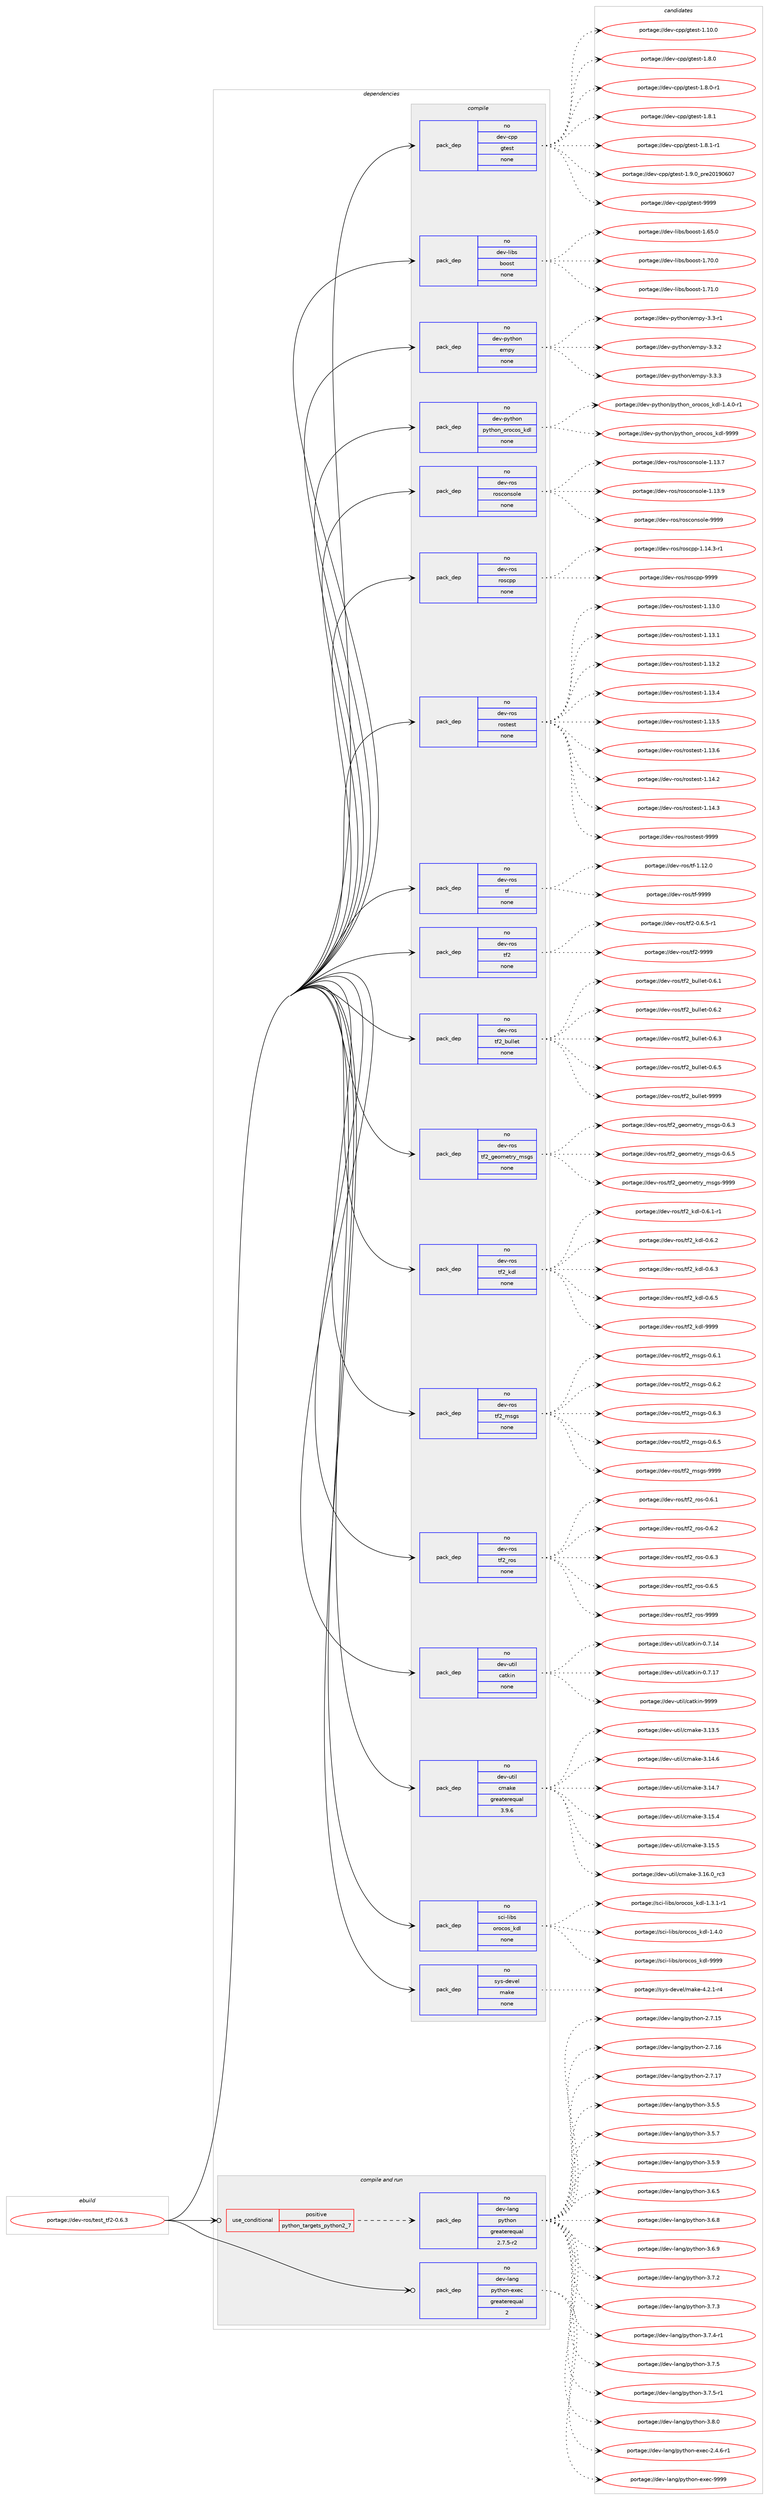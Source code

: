 digraph prolog {

# *************
# Graph options
# *************

newrank=true;
concentrate=true;
compound=true;
graph [rankdir=LR,fontname=Helvetica,fontsize=10,ranksep=1.5];#, ranksep=2.5, nodesep=0.2];
edge  [arrowhead=vee];
node  [fontname=Helvetica,fontsize=10];

# **********
# The ebuild
# **********

subgraph cluster_leftcol {
color=gray;
rank=same;
label=<<i>ebuild</i>>;
id [label="portage://dev-ros/test_tf2-0.6.3", color=red, width=4, href="../dev-ros/test_tf2-0.6.3.svg"];
}

# ****************
# The dependencies
# ****************

subgraph cluster_midcol {
color=gray;
label=<<i>dependencies</i>>;
subgraph cluster_compile {
fillcolor="#eeeeee";
style=filled;
label=<<i>compile</i>>;
subgraph pack156752 {
dependency205661 [label=<<TABLE BORDER="0" CELLBORDER="1" CELLSPACING="0" CELLPADDING="4" WIDTH="220"><TR><TD ROWSPAN="6" CELLPADDING="30">pack_dep</TD></TR><TR><TD WIDTH="110">no</TD></TR><TR><TD>dev-cpp</TD></TR><TR><TD>gtest</TD></TR><TR><TD>none</TD></TR><TR><TD></TD></TR></TABLE>>, shape=none, color=blue];
}
id:e -> dependency205661:w [weight=20,style="solid",arrowhead="vee"];
subgraph pack156753 {
dependency205662 [label=<<TABLE BORDER="0" CELLBORDER="1" CELLSPACING="0" CELLPADDING="4" WIDTH="220"><TR><TD ROWSPAN="6" CELLPADDING="30">pack_dep</TD></TR><TR><TD WIDTH="110">no</TD></TR><TR><TD>dev-libs</TD></TR><TR><TD>boost</TD></TR><TR><TD>none</TD></TR><TR><TD></TD></TR></TABLE>>, shape=none, color=blue];
}
id:e -> dependency205662:w [weight=20,style="solid",arrowhead="vee"];
subgraph pack156754 {
dependency205663 [label=<<TABLE BORDER="0" CELLBORDER="1" CELLSPACING="0" CELLPADDING="4" WIDTH="220"><TR><TD ROWSPAN="6" CELLPADDING="30">pack_dep</TD></TR><TR><TD WIDTH="110">no</TD></TR><TR><TD>dev-python</TD></TR><TR><TD>empy</TD></TR><TR><TD>none</TD></TR><TR><TD></TD></TR></TABLE>>, shape=none, color=blue];
}
id:e -> dependency205663:w [weight=20,style="solid",arrowhead="vee"];
subgraph pack156755 {
dependency205664 [label=<<TABLE BORDER="0" CELLBORDER="1" CELLSPACING="0" CELLPADDING="4" WIDTH="220"><TR><TD ROWSPAN="6" CELLPADDING="30">pack_dep</TD></TR><TR><TD WIDTH="110">no</TD></TR><TR><TD>dev-python</TD></TR><TR><TD>python_orocos_kdl</TD></TR><TR><TD>none</TD></TR><TR><TD></TD></TR></TABLE>>, shape=none, color=blue];
}
id:e -> dependency205664:w [weight=20,style="solid",arrowhead="vee"];
subgraph pack156756 {
dependency205665 [label=<<TABLE BORDER="0" CELLBORDER="1" CELLSPACING="0" CELLPADDING="4" WIDTH="220"><TR><TD ROWSPAN="6" CELLPADDING="30">pack_dep</TD></TR><TR><TD WIDTH="110">no</TD></TR><TR><TD>dev-ros</TD></TR><TR><TD>rosconsole</TD></TR><TR><TD>none</TD></TR><TR><TD></TD></TR></TABLE>>, shape=none, color=blue];
}
id:e -> dependency205665:w [weight=20,style="solid",arrowhead="vee"];
subgraph pack156757 {
dependency205666 [label=<<TABLE BORDER="0" CELLBORDER="1" CELLSPACING="0" CELLPADDING="4" WIDTH="220"><TR><TD ROWSPAN="6" CELLPADDING="30">pack_dep</TD></TR><TR><TD WIDTH="110">no</TD></TR><TR><TD>dev-ros</TD></TR><TR><TD>roscpp</TD></TR><TR><TD>none</TD></TR><TR><TD></TD></TR></TABLE>>, shape=none, color=blue];
}
id:e -> dependency205666:w [weight=20,style="solid",arrowhead="vee"];
subgraph pack156758 {
dependency205667 [label=<<TABLE BORDER="0" CELLBORDER="1" CELLSPACING="0" CELLPADDING="4" WIDTH="220"><TR><TD ROWSPAN="6" CELLPADDING="30">pack_dep</TD></TR><TR><TD WIDTH="110">no</TD></TR><TR><TD>dev-ros</TD></TR><TR><TD>rostest</TD></TR><TR><TD>none</TD></TR><TR><TD></TD></TR></TABLE>>, shape=none, color=blue];
}
id:e -> dependency205667:w [weight=20,style="solid",arrowhead="vee"];
subgraph pack156759 {
dependency205668 [label=<<TABLE BORDER="0" CELLBORDER="1" CELLSPACING="0" CELLPADDING="4" WIDTH="220"><TR><TD ROWSPAN="6" CELLPADDING="30">pack_dep</TD></TR><TR><TD WIDTH="110">no</TD></TR><TR><TD>dev-ros</TD></TR><TR><TD>tf</TD></TR><TR><TD>none</TD></TR><TR><TD></TD></TR></TABLE>>, shape=none, color=blue];
}
id:e -> dependency205668:w [weight=20,style="solid",arrowhead="vee"];
subgraph pack156760 {
dependency205669 [label=<<TABLE BORDER="0" CELLBORDER="1" CELLSPACING="0" CELLPADDING="4" WIDTH="220"><TR><TD ROWSPAN="6" CELLPADDING="30">pack_dep</TD></TR><TR><TD WIDTH="110">no</TD></TR><TR><TD>dev-ros</TD></TR><TR><TD>tf2</TD></TR><TR><TD>none</TD></TR><TR><TD></TD></TR></TABLE>>, shape=none, color=blue];
}
id:e -> dependency205669:w [weight=20,style="solid",arrowhead="vee"];
subgraph pack156761 {
dependency205670 [label=<<TABLE BORDER="0" CELLBORDER="1" CELLSPACING="0" CELLPADDING="4" WIDTH="220"><TR><TD ROWSPAN="6" CELLPADDING="30">pack_dep</TD></TR><TR><TD WIDTH="110">no</TD></TR><TR><TD>dev-ros</TD></TR><TR><TD>tf2_bullet</TD></TR><TR><TD>none</TD></TR><TR><TD></TD></TR></TABLE>>, shape=none, color=blue];
}
id:e -> dependency205670:w [weight=20,style="solid",arrowhead="vee"];
subgraph pack156762 {
dependency205671 [label=<<TABLE BORDER="0" CELLBORDER="1" CELLSPACING="0" CELLPADDING="4" WIDTH="220"><TR><TD ROWSPAN="6" CELLPADDING="30">pack_dep</TD></TR><TR><TD WIDTH="110">no</TD></TR><TR><TD>dev-ros</TD></TR><TR><TD>tf2_geometry_msgs</TD></TR><TR><TD>none</TD></TR><TR><TD></TD></TR></TABLE>>, shape=none, color=blue];
}
id:e -> dependency205671:w [weight=20,style="solid",arrowhead="vee"];
subgraph pack156763 {
dependency205672 [label=<<TABLE BORDER="0" CELLBORDER="1" CELLSPACING="0" CELLPADDING="4" WIDTH="220"><TR><TD ROWSPAN="6" CELLPADDING="30">pack_dep</TD></TR><TR><TD WIDTH="110">no</TD></TR><TR><TD>dev-ros</TD></TR><TR><TD>tf2_kdl</TD></TR><TR><TD>none</TD></TR><TR><TD></TD></TR></TABLE>>, shape=none, color=blue];
}
id:e -> dependency205672:w [weight=20,style="solid",arrowhead="vee"];
subgraph pack156764 {
dependency205673 [label=<<TABLE BORDER="0" CELLBORDER="1" CELLSPACING="0" CELLPADDING="4" WIDTH="220"><TR><TD ROWSPAN="6" CELLPADDING="30">pack_dep</TD></TR><TR><TD WIDTH="110">no</TD></TR><TR><TD>dev-ros</TD></TR><TR><TD>tf2_msgs</TD></TR><TR><TD>none</TD></TR><TR><TD></TD></TR></TABLE>>, shape=none, color=blue];
}
id:e -> dependency205673:w [weight=20,style="solid",arrowhead="vee"];
subgraph pack156765 {
dependency205674 [label=<<TABLE BORDER="0" CELLBORDER="1" CELLSPACING="0" CELLPADDING="4" WIDTH="220"><TR><TD ROWSPAN="6" CELLPADDING="30">pack_dep</TD></TR><TR><TD WIDTH="110">no</TD></TR><TR><TD>dev-ros</TD></TR><TR><TD>tf2_ros</TD></TR><TR><TD>none</TD></TR><TR><TD></TD></TR></TABLE>>, shape=none, color=blue];
}
id:e -> dependency205674:w [weight=20,style="solid",arrowhead="vee"];
subgraph pack156766 {
dependency205675 [label=<<TABLE BORDER="0" CELLBORDER="1" CELLSPACING="0" CELLPADDING="4" WIDTH="220"><TR><TD ROWSPAN="6" CELLPADDING="30">pack_dep</TD></TR><TR><TD WIDTH="110">no</TD></TR><TR><TD>dev-util</TD></TR><TR><TD>catkin</TD></TR><TR><TD>none</TD></TR><TR><TD></TD></TR></TABLE>>, shape=none, color=blue];
}
id:e -> dependency205675:w [weight=20,style="solid",arrowhead="vee"];
subgraph pack156767 {
dependency205676 [label=<<TABLE BORDER="0" CELLBORDER="1" CELLSPACING="0" CELLPADDING="4" WIDTH="220"><TR><TD ROWSPAN="6" CELLPADDING="30">pack_dep</TD></TR><TR><TD WIDTH="110">no</TD></TR><TR><TD>dev-util</TD></TR><TR><TD>cmake</TD></TR><TR><TD>greaterequal</TD></TR><TR><TD>3.9.6</TD></TR></TABLE>>, shape=none, color=blue];
}
id:e -> dependency205676:w [weight=20,style="solid",arrowhead="vee"];
subgraph pack156768 {
dependency205677 [label=<<TABLE BORDER="0" CELLBORDER="1" CELLSPACING="0" CELLPADDING="4" WIDTH="220"><TR><TD ROWSPAN="6" CELLPADDING="30">pack_dep</TD></TR><TR><TD WIDTH="110">no</TD></TR><TR><TD>sci-libs</TD></TR><TR><TD>orocos_kdl</TD></TR><TR><TD>none</TD></TR><TR><TD></TD></TR></TABLE>>, shape=none, color=blue];
}
id:e -> dependency205677:w [weight=20,style="solid",arrowhead="vee"];
subgraph pack156769 {
dependency205678 [label=<<TABLE BORDER="0" CELLBORDER="1" CELLSPACING="0" CELLPADDING="4" WIDTH="220"><TR><TD ROWSPAN="6" CELLPADDING="30">pack_dep</TD></TR><TR><TD WIDTH="110">no</TD></TR><TR><TD>sys-devel</TD></TR><TR><TD>make</TD></TR><TR><TD>none</TD></TR><TR><TD></TD></TR></TABLE>>, shape=none, color=blue];
}
id:e -> dependency205678:w [weight=20,style="solid",arrowhead="vee"];
}
subgraph cluster_compileandrun {
fillcolor="#eeeeee";
style=filled;
label=<<i>compile and run</i>>;
subgraph cond45483 {
dependency205679 [label=<<TABLE BORDER="0" CELLBORDER="1" CELLSPACING="0" CELLPADDING="4"><TR><TD ROWSPAN="3" CELLPADDING="10">use_conditional</TD></TR><TR><TD>positive</TD></TR><TR><TD>python_targets_python2_7</TD></TR></TABLE>>, shape=none, color=red];
subgraph pack156770 {
dependency205680 [label=<<TABLE BORDER="0" CELLBORDER="1" CELLSPACING="0" CELLPADDING="4" WIDTH="220"><TR><TD ROWSPAN="6" CELLPADDING="30">pack_dep</TD></TR><TR><TD WIDTH="110">no</TD></TR><TR><TD>dev-lang</TD></TR><TR><TD>python</TD></TR><TR><TD>greaterequal</TD></TR><TR><TD>2.7.5-r2</TD></TR></TABLE>>, shape=none, color=blue];
}
dependency205679:e -> dependency205680:w [weight=20,style="dashed",arrowhead="vee"];
}
id:e -> dependency205679:w [weight=20,style="solid",arrowhead="odotvee"];
subgraph pack156771 {
dependency205681 [label=<<TABLE BORDER="0" CELLBORDER="1" CELLSPACING="0" CELLPADDING="4" WIDTH="220"><TR><TD ROWSPAN="6" CELLPADDING="30">pack_dep</TD></TR><TR><TD WIDTH="110">no</TD></TR><TR><TD>dev-lang</TD></TR><TR><TD>python-exec</TD></TR><TR><TD>greaterequal</TD></TR><TR><TD>2</TD></TR></TABLE>>, shape=none, color=blue];
}
id:e -> dependency205681:w [weight=20,style="solid",arrowhead="odotvee"];
}
subgraph cluster_run {
fillcolor="#eeeeee";
style=filled;
label=<<i>run</i>>;
}
}

# **************
# The candidates
# **************

subgraph cluster_choices {
rank=same;
color=gray;
label=<<i>candidates</i>>;

subgraph choice156752 {
color=black;
nodesep=1;
choiceportage10010111845991121124710311610111511645494649484648 [label="portage://dev-cpp/gtest-1.10.0", color=red, width=4,href="../dev-cpp/gtest-1.10.0.svg"];
choiceportage100101118459911211247103116101115116454946564648 [label="portage://dev-cpp/gtest-1.8.0", color=red, width=4,href="../dev-cpp/gtest-1.8.0.svg"];
choiceportage1001011184599112112471031161011151164549465646484511449 [label="portage://dev-cpp/gtest-1.8.0-r1", color=red, width=4,href="../dev-cpp/gtest-1.8.0-r1.svg"];
choiceportage100101118459911211247103116101115116454946564649 [label="portage://dev-cpp/gtest-1.8.1", color=red, width=4,href="../dev-cpp/gtest-1.8.1.svg"];
choiceportage1001011184599112112471031161011151164549465646494511449 [label="portage://dev-cpp/gtest-1.8.1-r1", color=red, width=4,href="../dev-cpp/gtest-1.8.1-r1.svg"];
choiceportage100101118459911211247103116101115116454946574648951121141015048495748544855 [label="portage://dev-cpp/gtest-1.9.0_pre20190607", color=red, width=4,href="../dev-cpp/gtest-1.9.0_pre20190607.svg"];
choiceportage1001011184599112112471031161011151164557575757 [label="portage://dev-cpp/gtest-9999", color=red, width=4,href="../dev-cpp/gtest-9999.svg"];
dependency205661:e -> choiceportage10010111845991121124710311610111511645494649484648:w [style=dotted,weight="100"];
dependency205661:e -> choiceportage100101118459911211247103116101115116454946564648:w [style=dotted,weight="100"];
dependency205661:e -> choiceportage1001011184599112112471031161011151164549465646484511449:w [style=dotted,weight="100"];
dependency205661:e -> choiceportage100101118459911211247103116101115116454946564649:w [style=dotted,weight="100"];
dependency205661:e -> choiceportage1001011184599112112471031161011151164549465646494511449:w [style=dotted,weight="100"];
dependency205661:e -> choiceportage100101118459911211247103116101115116454946574648951121141015048495748544855:w [style=dotted,weight="100"];
dependency205661:e -> choiceportage1001011184599112112471031161011151164557575757:w [style=dotted,weight="100"];
}
subgraph choice156753 {
color=black;
nodesep=1;
choiceportage1001011184510810598115479811111111511645494654534648 [label="portage://dev-libs/boost-1.65.0", color=red, width=4,href="../dev-libs/boost-1.65.0.svg"];
choiceportage1001011184510810598115479811111111511645494655484648 [label="portage://dev-libs/boost-1.70.0", color=red, width=4,href="../dev-libs/boost-1.70.0.svg"];
choiceportage1001011184510810598115479811111111511645494655494648 [label="portage://dev-libs/boost-1.71.0", color=red, width=4,href="../dev-libs/boost-1.71.0.svg"];
dependency205662:e -> choiceportage1001011184510810598115479811111111511645494654534648:w [style=dotted,weight="100"];
dependency205662:e -> choiceportage1001011184510810598115479811111111511645494655484648:w [style=dotted,weight="100"];
dependency205662:e -> choiceportage1001011184510810598115479811111111511645494655494648:w [style=dotted,weight="100"];
}
subgraph choice156754 {
color=black;
nodesep=1;
choiceportage1001011184511212111610411111047101109112121455146514511449 [label="portage://dev-python/empy-3.3-r1", color=red, width=4,href="../dev-python/empy-3.3-r1.svg"];
choiceportage1001011184511212111610411111047101109112121455146514650 [label="portage://dev-python/empy-3.3.2", color=red, width=4,href="../dev-python/empy-3.3.2.svg"];
choiceportage1001011184511212111610411111047101109112121455146514651 [label="portage://dev-python/empy-3.3.3", color=red, width=4,href="../dev-python/empy-3.3.3.svg"];
dependency205663:e -> choiceportage1001011184511212111610411111047101109112121455146514511449:w [style=dotted,weight="100"];
dependency205663:e -> choiceportage1001011184511212111610411111047101109112121455146514650:w [style=dotted,weight="100"];
dependency205663:e -> choiceportage1001011184511212111610411111047101109112121455146514651:w [style=dotted,weight="100"];
}
subgraph choice156755 {
color=black;
nodesep=1;
choiceportage10010111845112121116104111110471121211161041111109511111411199111115951071001084549465246484511449 [label="portage://dev-python/python_orocos_kdl-1.4.0-r1", color=red, width=4,href="../dev-python/python_orocos_kdl-1.4.0-r1.svg"];
choiceportage10010111845112121116104111110471121211161041111109511111411199111115951071001084557575757 [label="portage://dev-python/python_orocos_kdl-9999", color=red, width=4,href="../dev-python/python_orocos_kdl-9999.svg"];
dependency205664:e -> choiceportage10010111845112121116104111110471121211161041111109511111411199111115951071001084549465246484511449:w [style=dotted,weight="100"];
dependency205664:e -> choiceportage10010111845112121116104111110471121211161041111109511111411199111115951071001084557575757:w [style=dotted,weight="100"];
}
subgraph choice156756 {
color=black;
nodesep=1;
choiceportage10010111845114111115471141111159911111011511110810145494649514655 [label="portage://dev-ros/rosconsole-1.13.7", color=red, width=4,href="../dev-ros/rosconsole-1.13.7.svg"];
choiceportage10010111845114111115471141111159911111011511110810145494649514657 [label="portage://dev-ros/rosconsole-1.13.9", color=red, width=4,href="../dev-ros/rosconsole-1.13.9.svg"];
choiceportage1001011184511411111547114111115991111101151111081014557575757 [label="portage://dev-ros/rosconsole-9999", color=red, width=4,href="../dev-ros/rosconsole-9999.svg"];
dependency205665:e -> choiceportage10010111845114111115471141111159911111011511110810145494649514655:w [style=dotted,weight="100"];
dependency205665:e -> choiceportage10010111845114111115471141111159911111011511110810145494649514657:w [style=dotted,weight="100"];
dependency205665:e -> choiceportage1001011184511411111547114111115991111101151111081014557575757:w [style=dotted,weight="100"];
}
subgraph choice156757 {
color=black;
nodesep=1;
choiceportage100101118451141111154711411111599112112454946495246514511449 [label="portage://dev-ros/roscpp-1.14.3-r1", color=red, width=4,href="../dev-ros/roscpp-1.14.3-r1.svg"];
choiceportage1001011184511411111547114111115991121124557575757 [label="portage://dev-ros/roscpp-9999", color=red, width=4,href="../dev-ros/roscpp-9999.svg"];
dependency205666:e -> choiceportage100101118451141111154711411111599112112454946495246514511449:w [style=dotted,weight="100"];
dependency205666:e -> choiceportage1001011184511411111547114111115991121124557575757:w [style=dotted,weight="100"];
}
subgraph choice156758 {
color=black;
nodesep=1;
choiceportage100101118451141111154711411111511610111511645494649514648 [label="portage://dev-ros/rostest-1.13.0", color=red, width=4,href="../dev-ros/rostest-1.13.0.svg"];
choiceportage100101118451141111154711411111511610111511645494649514649 [label="portage://dev-ros/rostest-1.13.1", color=red, width=4,href="../dev-ros/rostest-1.13.1.svg"];
choiceportage100101118451141111154711411111511610111511645494649514650 [label="portage://dev-ros/rostest-1.13.2", color=red, width=4,href="../dev-ros/rostest-1.13.2.svg"];
choiceportage100101118451141111154711411111511610111511645494649514652 [label="portage://dev-ros/rostest-1.13.4", color=red, width=4,href="../dev-ros/rostest-1.13.4.svg"];
choiceportage100101118451141111154711411111511610111511645494649514653 [label="portage://dev-ros/rostest-1.13.5", color=red, width=4,href="../dev-ros/rostest-1.13.5.svg"];
choiceportage100101118451141111154711411111511610111511645494649514654 [label="portage://dev-ros/rostest-1.13.6", color=red, width=4,href="../dev-ros/rostest-1.13.6.svg"];
choiceportage100101118451141111154711411111511610111511645494649524650 [label="portage://dev-ros/rostest-1.14.2", color=red, width=4,href="../dev-ros/rostest-1.14.2.svg"];
choiceportage100101118451141111154711411111511610111511645494649524651 [label="portage://dev-ros/rostest-1.14.3", color=red, width=4,href="../dev-ros/rostest-1.14.3.svg"];
choiceportage10010111845114111115471141111151161011151164557575757 [label="portage://dev-ros/rostest-9999", color=red, width=4,href="../dev-ros/rostest-9999.svg"];
dependency205667:e -> choiceportage100101118451141111154711411111511610111511645494649514648:w [style=dotted,weight="100"];
dependency205667:e -> choiceportage100101118451141111154711411111511610111511645494649514649:w [style=dotted,weight="100"];
dependency205667:e -> choiceportage100101118451141111154711411111511610111511645494649514650:w [style=dotted,weight="100"];
dependency205667:e -> choiceportage100101118451141111154711411111511610111511645494649514652:w [style=dotted,weight="100"];
dependency205667:e -> choiceportage100101118451141111154711411111511610111511645494649514653:w [style=dotted,weight="100"];
dependency205667:e -> choiceportage100101118451141111154711411111511610111511645494649514654:w [style=dotted,weight="100"];
dependency205667:e -> choiceportage100101118451141111154711411111511610111511645494649524650:w [style=dotted,weight="100"];
dependency205667:e -> choiceportage100101118451141111154711411111511610111511645494649524651:w [style=dotted,weight="100"];
dependency205667:e -> choiceportage10010111845114111115471141111151161011151164557575757:w [style=dotted,weight="100"];
}
subgraph choice156759 {
color=black;
nodesep=1;
choiceportage100101118451141111154711610245494649504648 [label="portage://dev-ros/tf-1.12.0", color=red, width=4,href="../dev-ros/tf-1.12.0.svg"];
choiceportage10010111845114111115471161024557575757 [label="portage://dev-ros/tf-9999", color=red, width=4,href="../dev-ros/tf-9999.svg"];
dependency205668:e -> choiceportage100101118451141111154711610245494649504648:w [style=dotted,weight="100"];
dependency205668:e -> choiceportage10010111845114111115471161024557575757:w [style=dotted,weight="100"];
}
subgraph choice156760 {
color=black;
nodesep=1;
choiceportage1001011184511411111547116102504548465446534511449 [label="portage://dev-ros/tf2-0.6.5-r1", color=red, width=4,href="../dev-ros/tf2-0.6.5-r1.svg"];
choiceportage1001011184511411111547116102504557575757 [label="portage://dev-ros/tf2-9999", color=red, width=4,href="../dev-ros/tf2-9999.svg"];
dependency205669:e -> choiceportage1001011184511411111547116102504548465446534511449:w [style=dotted,weight="100"];
dependency205669:e -> choiceportage1001011184511411111547116102504557575757:w [style=dotted,weight="100"];
}
subgraph choice156761 {
color=black;
nodesep=1;
choiceportage1001011184511411111547116102509598117108108101116454846544649 [label="portage://dev-ros/tf2_bullet-0.6.1", color=red, width=4,href="../dev-ros/tf2_bullet-0.6.1.svg"];
choiceportage1001011184511411111547116102509598117108108101116454846544650 [label="portage://dev-ros/tf2_bullet-0.6.2", color=red, width=4,href="../dev-ros/tf2_bullet-0.6.2.svg"];
choiceportage1001011184511411111547116102509598117108108101116454846544651 [label="portage://dev-ros/tf2_bullet-0.6.3", color=red, width=4,href="../dev-ros/tf2_bullet-0.6.3.svg"];
choiceportage1001011184511411111547116102509598117108108101116454846544653 [label="portage://dev-ros/tf2_bullet-0.6.5", color=red, width=4,href="../dev-ros/tf2_bullet-0.6.5.svg"];
choiceportage10010111845114111115471161025095981171081081011164557575757 [label="portage://dev-ros/tf2_bullet-9999", color=red, width=4,href="../dev-ros/tf2_bullet-9999.svg"];
dependency205670:e -> choiceportage1001011184511411111547116102509598117108108101116454846544649:w [style=dotted,weight="100"];
dependency205670:e -> choiceportage1001011184511411111547116102509598117108108101116454846544650:w [style=dotted,weight="100"];
dependency205670:e -> choiceportage1001011184511411111547116102509598117108108101116454846544651:w [style=dotted,weight="100"];
dependency205670:e -> choiceportage1001011184511411111547116102509598117108108101116454846544653:w [style=dotted,weight="100"];
dependency205670:e -> choiceportage10010111845114111115471161025095981171081081011164557575757:w [style=dotted,weight="100"];
}
subgraph choice156762 {
color=black;
nodesep=1;
choiceportage1001011184511411111547116102509510310111110910111611412195109115103115454846544651 [label="portage://dev-ros/tf2_geometry_msgs-0.6.3", color=red, width=4,href="../dev-ros/tf2_geometry_msgs-0.6.3.svg"];
choiceportage1001011184511411111547116102509510310111110910111611412195109115103115454846544653 [label="portage://dev-ros/tf2_geometry_msgs-0.6.5", color=red, width=4,href="../dev-ros/tf2_geometry_msgs-0.6.5.svg"];
choiceportage10010111845114111115471161025095103101111109101116114121951091151031154557575757 [label="portage://dev-ros/tf2_geometry_msgs-9999", color=red, width=4,href="../dev-ros/tf2_geometry_msgs-9999.svg"];
dependency205671:e -> choiceportage1001011184511411111547116102509510310111110910111611412195109115103115454846544651:w [style=dotted,weight="100"];
dependency205671:e -> choiceportage1001011184511411111547116102509510310111110910111611412195109115103115454846544653:w [style=dotted,weight="100"];
dependency205671:e -> choiceportage10010111845114111115471161025095103101111109101116114121951091151031154557575757:w [style=dotted,weight="100"];
}
subgraph choice156763 {
color=black;
nodesep=1;
choiceportage100101118451141111154711610250951071001084548465446494511449 [label="portage://dev-ros/tf2_kdl-0.6.1-r1", color=red, width=4,href="../dev-ros/tf2_kdl-0.6.1-r1.svg"];
choiceportage10010111845114111115471161025095107100108454846544650 [label="portage://dev-ros/tf2_kdl-0.6.2", color=red, width=4,href="../dev-ros/tf2_kdl-0.6.2.svg"];
choiceportage10010111845114111115471161025095107100108454846544651 [label="portage://dev-ros/tf2_kdl-0.6.3", color=red, width=4,href="../dev-ros/tf2_kdl-0.6.3.svg"];
choiceportage10010111845114111115471161025095107100108454846544653 [label="portage://dev-ros/tf2_kdl-0.6.5", color=red, width=4,href="../dev-ros/tf2_kdl-0.6.5.svg"];
choiceportage100101118451141111154711610250951071001084557575757 [label="portage://dev-ros/tf2_kdl-9999", color=red, width=4,href="../dev-ros/tf2_kdl-9999.svg"];
dependency205672:e -> choiceportage100101118451141111154711610250951071001084548465446494511449:w [style=dotted,weight="100"];
dependency205672:e -> choiceportage10010111845114111115471161025095107100108454846544650:w [style=dotted,weight="100"];
dependency205672:e -> choiceportage10010111845114111115471161025095107100108454846544651:w [style=dotted,weight="100"];
dependency205672:e -> choiceportage10010111845114111115471161025095107100108454846544653:w [style=dotted,weight="100"];
dependency205672:e -> choiceportage100101118451141111154711610250951071001084557575757:w [style=dotted,weight="100"];
}
subgraph choice156764 {
color=black;
nodesep=1;
choiceportage10010111845114111115471161025095109115103115454846544649 [label="portage://dev-ros/tf2_msgs-0.6.1", color=red, width=4,href="../dev-ros/tf2_msgs-0.6.1.svg"];
choiceportage10010111845114111115471161025095109115103115454846544650 [label="portage://dev-ros/tf2_msgs-0.6.2", color=red, width=4,href="../dev-ros/tf2_msgs-0.6.2.svg"];
choiceportage10010111845114111115471161025095109115103115454846544651 [label="portage://dev-ros/tf2_msgs-0.6.3", color=red, width=4,href="../dev-ros/tf2_msgs-0.6.3.svg"];
choiceportage10010111845114111115471161025095109115103115454846544653 [label="portage://dev-ros/tf2_msgs-0.6.5", color=red, width=4,href="../dev-ros/tf2_msgs-0.6.5.svg"];
choiceportage100101118451141111154711610250951091151031154557575757 [label="portage://dev-ros/tf2_msgs-9999", color=red, width=4,href="../dev-ros/tf2_msgs-9999.svg"];
dependency205673:e -> choiceportage10010111845114111115471161025095109115103115454846544649:w [style=dotted,weight="100"];
dependency205673:e -> choiceportage10010111845114111115471161025095109115103115454846544650:w [style=dotted,weight="100"];
dependency205673:e -> choiceportage10010111845114111115471161025095109115103115454846544651:w [style=dotted,weight="100"];
dependency205673:e -> choiceportage10010111845114111115471161025095109115103115454846544653:w [style=dotted,weight="100"];
dependency205673:e -> choiceportage100101118451141111154711610250951091151031154557575757:w [style=dotted,weight="100"];
}
subgraph choice156765 {
color=black;
nodesep=1;
choiceportage10010111845114111115471161025095114111115454846544649 [label="portage://dev-ros/tf2_ros-0.6.1", color=red, width=4,href="../dev-ros/tf2_ros-0.6.1.svg"];
choiceportage10010111845114111115471161025095114111115454846544650 [label="portage://dev-ros/tf2_ros-0.6.2", color=red, width=4,href="../dev-ros/tf2_ros-0.6.2.svg"];
choiceportage10010111845114111115471161025095114111115454846544651 [label="portage://dev-ros/tf2_ros-0.6.3", color=red, width=4,href="../dev-ros/tf2_ros-0.6.3.svg"];
choiceportage10010111845114111115471161025095114111115454846544653 [label="portage://dev-ros/tf2_ros-0.6.5", color=red, width=4,href="../dev-ros/tf2_ros-0.6.5.svg"];
choiceportage100101118451141111154711610250951141111154557575757 [label="portage://dev-ros/tf2_ros-9999", color=red, width=4,href="../dev-ros/tf2_ros-9999.svg"];
dependency205674:e -> choiceportage10010111845114111115471161025095114111115454846544649:w [style=dotted,weight="100"];
dependency205674:e -> choiceportage10010111845114111115471161025095114111115454846544650:w [style=dotted,weight="100"];
dependency205674:e -> choiceportage10010111845114111115471161025095114111115454846544651:w [style=dotted,weight="100"];
dependency205674:e -> choiceportage10010111845114111115471161025095114111115454846544653:w [style=dotted,weight="100"];
dependency205674:e -> choiceportage100101118451141111154711610250951141111154557575757:w [style=dotted,weight="100"];
}
subgraph choice156766 {
color=black;
nodesep=1;
choiceportage1001011184511711610510847999711610710511045484655464952 [label="portage://dev-util/catkin-0.7.14", color=red, width=4,href="../dev-util/catkin-0.7.14.svg"];
choiceportage1001011184511711610510847999711610710511045484655464955 [label="portage://dev-util/catkin-0.7.17", color=red, width=4,href="../dev-util/catkin-0.7.17.svg"];
choiceportage100101118451171161051084799971161071051104557575757 [label="portage://dev-util/catkin-9999", color=red, width=4,href="../dev-util/catkin-9999.svg"];
dependency205675:e -> choiceportage1001011184511711610510847999711610710511045484655464952:w [style=dotted,weight="100"];
dependency205675:e -> choiceportage1001011184511711610510847999711610710511045484655464955:w [style=dotted,weight="100"];
dependency205675:e -> choiceportage100101118451171161051084799971161071051104557575757:w [style=dotted,weight="100"];
}
subgraph choice156767 {
color=black;
nodesep=1;
choiceportage1001011184511711610510847991099710710145514649514653 [label="portage://dev-util/cmake-3.13.5", color=red, width=4,href="../dev-util/cmake-3.13.5.svg"];
choiceportage1001011184511711610510847991099710710145514649524654 [label="portage://dev-util/cmake-3.14.6", color=red, width=4,href="../dev-util/cmake-3.14.6.svg"];
choiceportage1001011184511711610510847991099710710145514649524655 [label="portage://dev-util/cmake-3.14.7", color=red, width=4,href="../dev-util/cmake-3.14.7.svg"];
choiceportage1001011184511711610510847991099710710145514649534652 [label="portage://dev-util/cmake-3.15.4", color=red, width=4,href="../dev-util/cmake-3.15.4.svg"];
choiceportage1001011184511711610510847991099710710145514649534653 [label="portage://dev-util/cmake-3.15.5", color=red, width=4,href="../dev-util/cmake-3.15.5.svg"];
choiceportage1001011184511711610510847991099710710145514649544648951149951 [label="portage://dev-util/cmake-3.16.0_rc3", color=red, width=4,href="../dev-util/cmake-3.16.0_rc3.svg"];
dependency205676:e -> choiceportage1001011184511711610510847991099710710145514649514653:w [style=dotted,weight="100"];
dependency205676:e -> choiceportage1001011184511711610510847991099710710145514649524654:w [style=dotted,weight="100"];
dependency205676:e -> choiceportage1001011184511711610510847991099710710145514649524655:w [style=dotted,weight="100"];
dependency205676:e -> choiceportage1001011184511711610510847991099710710145514649534652:w [style=dotted,weight="100"];
dependency205676:e -> choiceportage1001011184511711610510847991099710710145514649534653:w [style=dotted,weight="100"];
dependency205676:e -> choiceportage1001011184511711610510847991099710710145514649544648951149951:w [style=dotted,weight="100"];
}
subgraph choice156768 {
color=black;
nodesep=1;
choiceportage1159910545108105981154711111411199111115951071001084549465146494511449 [label="portage://sci-libs/orocos_kdl-1.3.1-r1", color=red, width=4,href="../sci-libs/orocos_kdl-1.3.1-r1.svg"];
choiceportage115991054510810598115471111141119911111595107100108454946524648 [label="portage://sci-libs/orocos_kdl-1.4.0", color=red, width=4,href="../sci-libs/orocos_kdl-1.4.0.svg"];
choiceportage1159910545108105981154711111411199111115951071001084557575757 [label="portage://sci-libs/orocos_kdl-9999", color=red, width=4,href="../sci-libs/orocos_kdl-9999.svg"];
dependency205677:e -> choiceportage1159910545108105981154711111411199111115951071001084549465146494511449:w [style=dotted,weight="100"];
dependency205677:e -> choiceportage115991054510810598115471111141119911111595107100108454946524648:w [style=dotted,weight="100"];
dependency205677:e -> choiceportage1159910545108105981154711111411199111115951071001084557575757:w [style=dotted,weight="100"];
}
subgraph choice156769 {
color=black;
nodesep=1;
choiceportage1151211154510010111810110847109971071014552465046494511452 [label="portage://sys-devel/make-4.2.1-r4", color=red, width=4,href="../sys-devel/make-4.2.1-r4.svg"];
dependency205678:e -> choiceportage1151211154510010111810110847109971071014552465046494511452:w [style=dotted,weight="100"];
}
subgraph choice156770 {
color=black;
nodesep=1;
choiceportage10010111845108971101034711212111610411111045504655464953 [label="portage://dev-lang/python-2.7.15", color=red, width=4,href="../dev-lang/python-2.7.15.svg"];
choiceportage10010111845108971101034711212111610411111045504655464954 [label="portage://dev-lang/python-2.7.16", color=red, width=4,href="../dev-lang/python-2.7.16.svg"];
choiceportage10010111845108971101034711212111610411111045504655464955 [label="portage://dev-lang/python-2.7.17", color=red, width=4,href="../dev-lang/python-2.7.17.svg"];
choiceportage100101118451089711010347112121116104111110455146534653 [label="portage://dev-lang/python-3.5.5", color=red, width=4,href="../dev-lang/python-3.5.5.svg"];
choiceportage100101118451089711010347112121116104111110455146534655 [label="portage://dev-lang/python-3.5.7", color=red, width=4,href="../dev-lang/python-3.5.7.svg"];
choiceportage100101118451089711010347112121116104111110455146534657 [label="portage://dev-lang/python-3.5.9", color=red, width=4,href="../dev-lang/python-3.5.9.svg"];
choiceportage100101118451089711010347112121116104111110455146544653 [label="portage://dev-lang/python-3.6.5", color=red, width=4,href="../dev-lang/python-3.6.5.svg"];
choiceportage100101118451089711010347112121116104111110455146544656 [label="portage://dev-lang/python-3.6.8", color=red, width=4,href="../dev-lang/python-3.6.8.svg"];
choiceportage100101118451089711010347112121116104111110455146544657 [label="portage://dev-lang/python-3.6.9", color=red, width=4,href="../dev-lang/python-3.6.9.svg"];
choiceportage100101118451089711010347112121116104111110455146554650 [label="portage://dev-lang/python-3.7.2", color=red, width=4,href="../dev-lang/python-3.7.2.svg"];
choiceportage100101118451089711010347112121116104111110455146554651 [label="portage://dev-lang/python-3.7.3", color=red, width=4,href="../dev-lang/python-3.7.3.svg"];
choiceportage1001011184510897110103471121211161041111104551465546524511449 [label="portage://dev-lang/python-3.7.4-r1", color=red, width=4,href="../dev-lang/python-3.7.4-r1.svg"];
choiceportage100101118451089711010347112121116104111110455146554653 [label="portage://dev-lang/python-3.7.5", color=red, width=4,href="../dev-lang/python-3.7.5.svg"];
choiceportage1001011184510897110103471121211161041111104551465546534511449 [label="portage://dev-lang/python-3.7.5-r1", color=red, width=4,href="../dev-lang/python-3.7.5-r1.svg"];
choiceportage100101118451089711010347112121116104111110455146564648 [label="portage://dev-lang/python-3.8.0", color=red, width=4,href="../dev-lang/python-3.8.0.svg"];
dependency205680:e -> choiceportage10010111845108971101034711212111610411111045504655464953:w [style=dotted,weight="100"];
dependency205680:e -> choiceportage10010111845108971101034711212111610411111045504655464954:w [style=dotted,weight="100"];
dependency205680:e -> choiceportage10010111845108971101034711212111610411111045504655464955:w [style=dotted,weight="100"];
dependency205680:e -> choiceportage100101118451089711010347112121116104111110455146534653:w [style=dotted,weight="100"];
dependency205680:e -> choiceportage100101118451089711010347112121116104111110455146534655:w [style=dotted,weight="100"];
dependency205680:e -> choiceportage100101118451089711010347112121116104111110455146534657:w [style=dotted,weight="100"];
dependency205680:e -> choiceportage100101118451089711010347112121116104111110455146544653:w [style=dotted,weight="100"];
dependency205680:e -> choiceportage100101118451089711010347112121116104111110455146544656:w [style=dotted,weight="100"];
dependency205680:e -> choiceportage100101118451089711010347112121116104111110455146544657:w [style=dotted,weight="100"];
dependency205680:e -> choiceportage100101118451089711010347112121116104111110455146554650:w [style=dotted,weight="100"];
dependency205680:e -> choiceportage100101118451089711010347112121116104111110455146554651:w [style=dotted,weight="100"];
dependency205680:e -> choiceportage1001011184510897110103471121211161041111104551465546524511449:w [style=dotted,weight="100"];
dependency205680:e -> choiceportage100101118451089711010347112121116104111110455146554653:w [style=dotted,weight="100"];
dependency205680:e -> choiceportage1001011184510897110103471121211161041111104551465546534511449:w [style=dotted,weight="100"];
dependency205680:e -> choiceportage100101118451089711010347112121116104111110455146564648:w [style=dotted,weight="100"];
}
subgraph choice156771 {
color=black;
nodesep=1;
choiceportage10010111845108971101034711212111610411111045101120101994550465246544511449 [label="portage://dev-lang/python-exec-2.4.6-r1", color=red, width=4,href="../dev-lang/python-exec-2.4.6-r1.svg"];
choiceportage10010111845108971101034711212111610411111045101120101994557575757 [label="portage://dev-lang/python-exec-9999", color=red, width=4,href="../dev-lang/python-exec-9999.svg"];
dependency205681:e -> choiceportage10010111845108971101034711212111610411111045101120101994550465246544511449:w [style=dotted,weight="100"];
dependency205681:e -> choiceportage10010111845108971101034711212111610411111045101120101994557575757:w [style=dotted,weight="100"];
}
}

}
